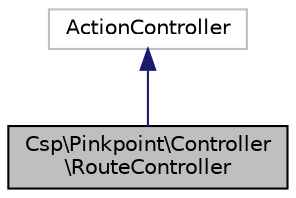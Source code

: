 digraph "Csp\Pinkpoint\Controller\RouteController"
{
  edge [fontname="Helvetica",fontsize="10",labelfontname="Helvetica",labelfontsize="10"];
  node [fontname="Helvetica",fontsize="10",shape=record];
  Node2 [label="Csp\\Pinkpoint\\Controller\l\\RouteController",height=0.2,width=0.4,color="black", fillcolor="grey75", style="filled", fontcolor="black"];
  Node3 -> Node2 [dir="back",color="midnightblue",fontsize="10",style="solid"];
  Node3 [label="ActionController",height=0.2,width=0.4,color="grey75", fillcolor="white", style="filled"];
}
